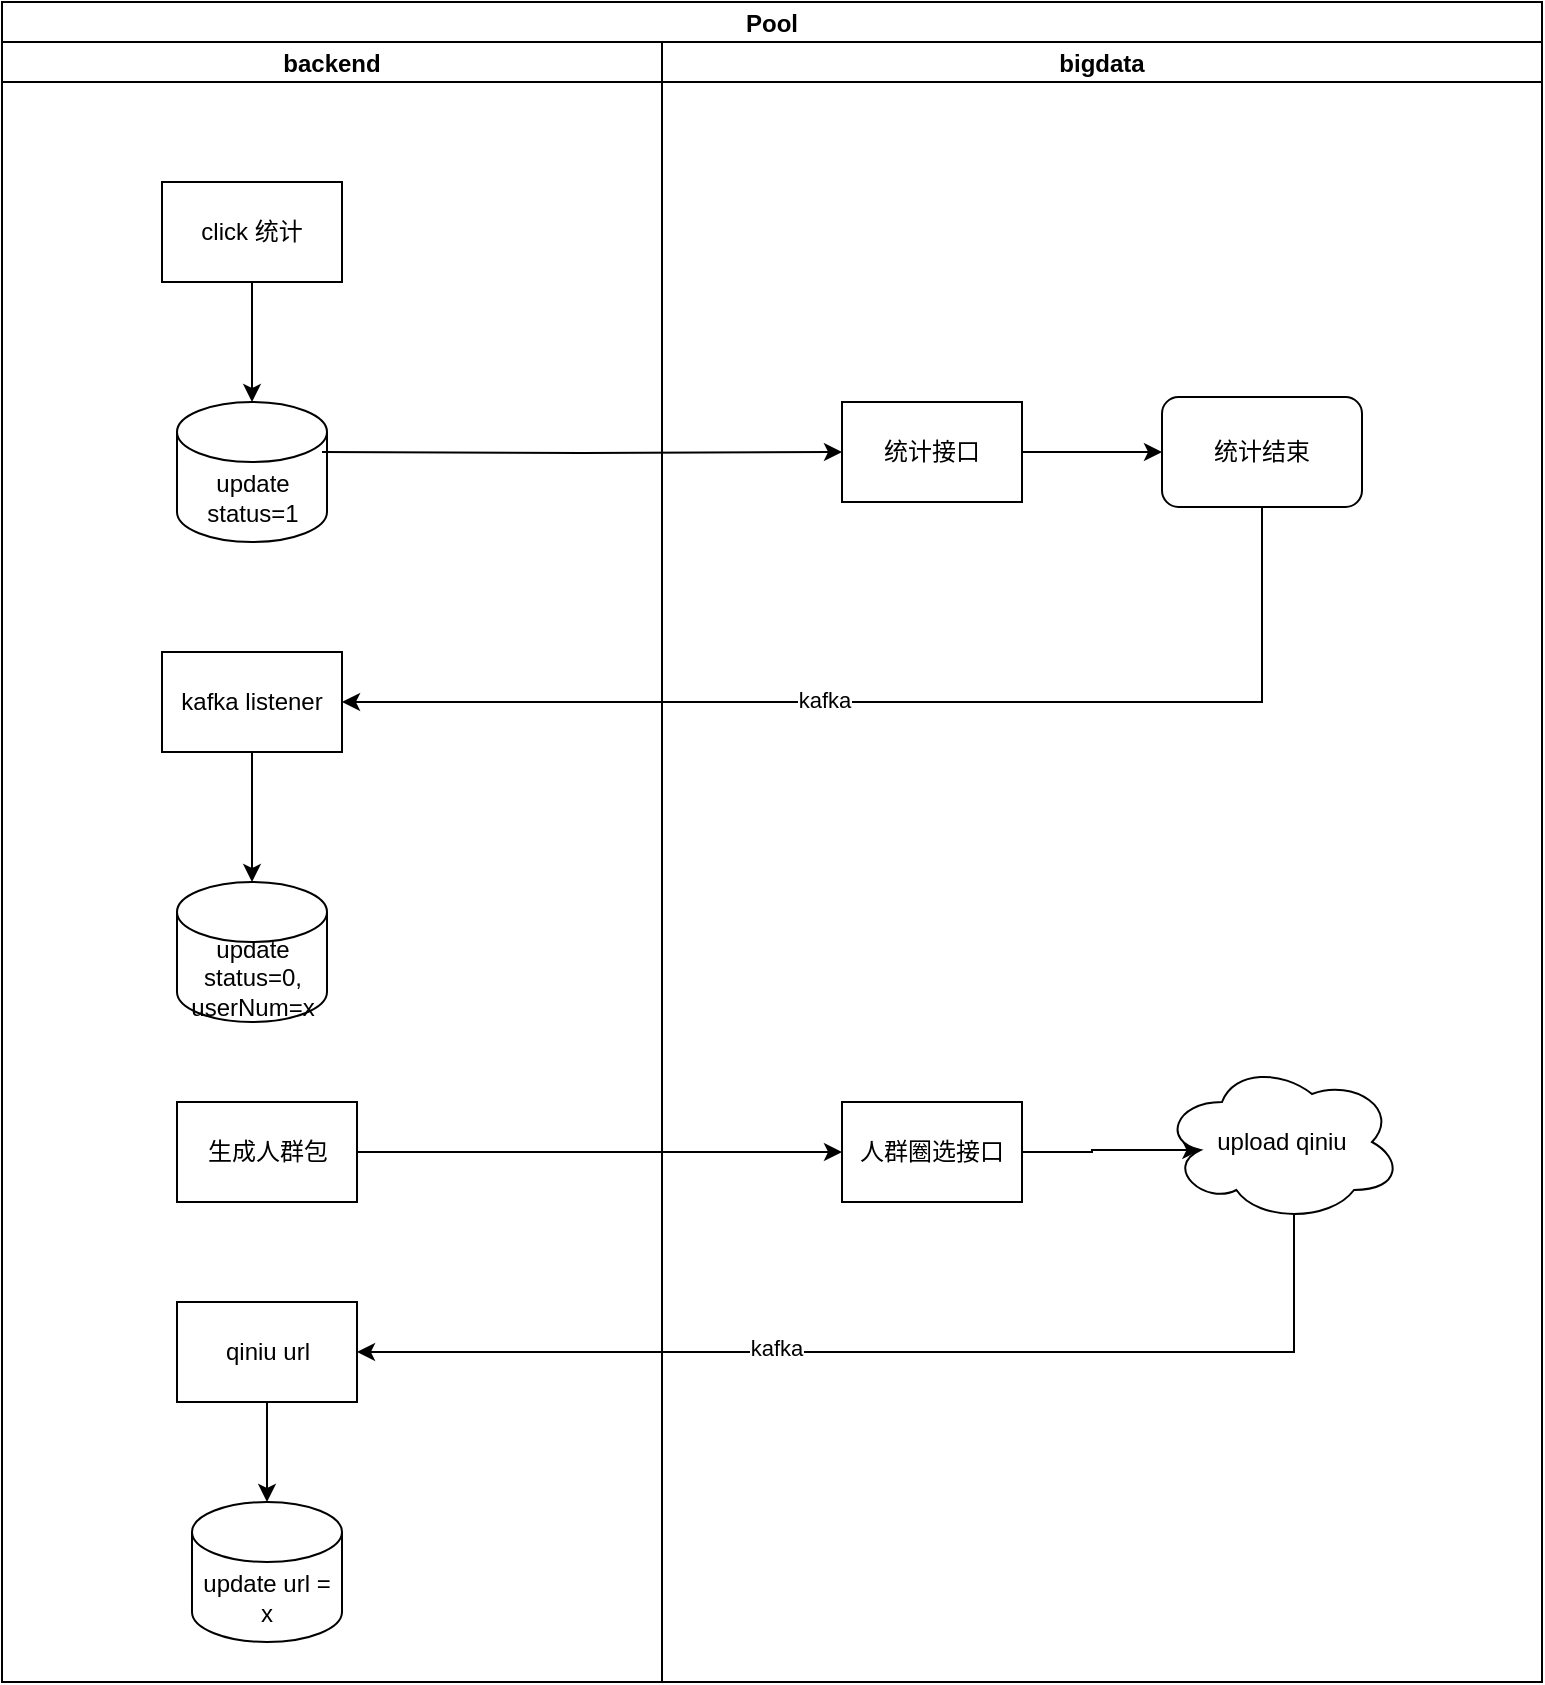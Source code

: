 <mxfile version="20.2.7" type="github">
  <diagram id="wvNanrkGw8UoUiy7fsfP" name="第 1 页">
    <mxGraphModel dx="1635" dy="804" grid="1" gridSize="10" guides="1" tooltips="1" connect="1" arrows="1" fold="1" page="1" pageScale="1" pageWidth="827" pageHeight="1169" math="0" shadow="0">
      <root>
        <mxCell id="0" />
        <mxCell id="1" parent="0" />
        <mxCell id="e1_YcWAHGh3l0eOAa4rq-5" value="Pool" style="swimlane;childLayout=stackLayout;resizeParent=1;resizeParentMax=0;startSize=20;" vertex="1" parent="1">
          <mxGeometry x="180" y="300" width="770" height="840" as="geometry" />
        </mxCell>
        <mxCell id="e1_YcWAHGh3l0eOAa4rq-17" style="edgeStyle=orthogonalEdgeStyle;rounded=0;orthogonalLoop=1;jettySize=auto;html=1;entryX=1;entryY=0.5;entryDx=0;entryDy=0;exitX=0.5;exitY=1;exitDx=0;exitDy=0;" edge="1" parent="e1_YcWAHGh3l0eOAa4rq-5" source="e1_YcWAHGh3l0eOAa4rq-14" target="e1_YcWAHGh3l0eOAa4rq-16">
          <mxGeometry relative="1" as="geometry" />
        </mxCell>
        <mxCell id="e1_YcWAHGh3l0eOAa4rq-19" value="kafka" style="edgeLabel;html=1;align=center;verticalAlign=middle;resizable=0;points=[];" vertex="1" connectable="0" parent="e1_YcWAHGh3l0eOAa4rq-17">
          <mxGeometry x="0.135" y="-1" relative="1" as="geometry">
            <mxPoint as="offset" />
          </mxGeometry>
        </mxCell>
        <mxCell id="e1_YcWAHGh3l0eOAa4rq-6" value="backend" style="swimlane;startSize=20;" vertex="1" parent="e1_YcWAHGh3l0eOAa4rq-5">
          <mxGeometry y="20" width="330" height="820" as="geometry" />
        </mxCell>
        <mxCell id="e1_YcWAHGh3l0eOAa4rq-24" style="edgeStyle=orthogonalEdgeStyle;rounded=0;orthogonalLoop=1;jettySize=auto;html=1;entryX=0.5;entryY=0;entryDx=0;entryDy=0;entryPerimeter=0;" edge="1" parent="e1_YcWAHGh3l0eOAa4rq-6" source="e1_YcWAHGh3l0eOAa4rq-9" target="e1_YcWAHGh3l0eOAa4rq-23">
          <mxGeometry relative="1" as="geometry" />
        </mxCell>
        <mxCell id="e1_YcWAHGh3l0eOAa4rq-9" value="click 统计" style="rounded=0;whiteSpace=wrap;html=1;" vertex="1" parent="e1_YcWAHGh3l0eOAa4rq-6">
          <mxGeometry x="80" y="70" width="90" height="50" as="geometry" />
        </mxCell>
        <mxCell id="e1_YcWAHGh3l0eOAa4rq-21" style="edgeStyle=orthogonalEdgeStyle;rounded=0;orthogonalLoop=1;jettySize=auto;html=1;entryX=0.5;entryY=0;entryDx=0;entryDy=0;entryPerimeter=0;" edge="1" parent="e1_YcWAHGh3l0eOAa4rq-6" source="e1_YcWAHGh3l0eOAa4rq-16" target="e1_YcWAHGh3l0eOAa4rq-20">
          <mxGeometry relative="1" as="geometry" />
        </mxCell>
        <mxCell id="e1_YcWAHGh3l0eOAa4rq-16" value="kafka listener" style="rounded=0;whiteSpace=wrap;html=1;" vertex="1" parent="e1_YcWAHGh3l0eOAa4rq-6">
          <mxGeometry x="80" y="305" width="90" height="50" as="geometry" />
        </mxCell>
        <mxCell id="e1_YcWAHGh3l0eOAa4rq-20" value="update status=0, userNum=x" style="shape=cylinder3;whiteSpace=wrap;html=1;boundedLbl=1;backgroundOutline=1;size=15;" vertex="1" parent="e1_YcWAHGh3l0eOAa4rq-6">
          <mxGeometry x="87.5" y="420" width="75" height="70" as="geometry" />
        </mxCell>
        <mxCell id="e1_YcWAHGh3l0eOAa4rq-23" value="update status=1" style="shape=cylinder3;whiteSpace=wrap;html=1;boundedLbl=1;backgroundOutline=1;size=15;" vertex="1" parent="e1_YcWAHGh3l0eOAa4rq-6">
          <mxGeometry x="87.5" y="180" width="75" height="70" as="geometry" />
        </mxCell>
        <mxCell id="e1_YcWAHGh3l0eOAa4rq-25" value="生成人群包" style="rounded=0;whiteSpace=wrap;html=1;" vertex="1" parent="e1_YcWAHGh3l0eOAa4rq-6">
          <mxGeometry x="87.5" y="530" width="90" height="50" as="geometry" />
        </mxCell>
        <mxCell id="e1_YcWAHGh3l0eOAa4rq-34" style="edgeStyle=orthogonalEdgeStyle;rounded=0;orthogonalLoop=1;jettySize=auto;html=1;" edge="1" parent="e1_YcWAHGh3l0eOAa4rq-6" source="e1_YcWAHGh3l0eOAa4rq-30" target="e1_YcWAHGh3l0eOAa4rq-33">
          <mxGeometry relative="1" as="geometry" />
        </mxCell>
        <mxCell id="e1_YcWAHGh3l0eOAa4rq-30" value="qiniu url" style="rounded=0;whiteSpace=wrap;html=1;" vertex="1" parent="e1_YcWAHGh3l0eOAa4rq-6">
          <mxGeometry x="87.5" y="630" width="90" height="50" as="geometry" />
        </mxCell>
        <mxCell id="e1_YcWAHGh3l0eOAa4rq-33" value="update url = x" style="shape=cylinder3;whiteSpace=wrap;html=1;boundedLbl=1;backgroundOutline=1;size=15;" vertex="1" parent="e1_YcWAHGh3l0eOAa4rq-6">
          <mxGeometry x="95" y="730" width="75" height="70" as="geometry" />
        </mxCell>
        <mxCell id="e1_YcWAHGh3l0eOAa4rq-12" value="" style="edgeStyle=orthogonalEdgeStyle;rounded=0;orthogonalLoop=1;jettySize=auto;html=1;" edge="1" parent="e1_YcWAHGh3l0eOAa4rq-5" target="e1_YcWAHGh3l0eOAa4rq-10">
          <mxGeometry relative="1" as="geometry">
            <mxPoint x="160" y="225" as="sourcePoint" />
          </mxGeometry>
        </mxCell>
        <mxCell id="e1_YcWAHGh3l0eOAa4rq-27" style="edgeStyle=orthogonalEdgeStyle;rounded=0;orthogonalLoop=1;jettySize=auto;html=1;" edge="1" parent="e1_YcWAHGh3l0eOAa4rq-5" source="e1_YcWAHGh3l0eOAa4rq-25" target="e1_YcWAHGh3l0eOAa4rq-26">
          <mxGeometry relative="1" as="geometry" />
        </mxCell>
        <mxCell id="e1_YcWAHGh3l0eOAa4rq-7" value="bigdata" style="swimlane;startSize=20;" vertex="1" parent="e1_YcWAHGh3l0eOAa4rq-5">
          <mxGeometry x="330" y="20" width="440" height="820" as="geometry" />
        </mxCell>
        <mxCell id="e1_YcWAHGh3l0eOAa4rq-10" value="统计接口" style="rounded=0;whiteSpace=wrap;html=1;" vertex="1" parent="e1_YcWAHGh3l0eOAa4rq-7">
          <mxGeometry x="90" y="180" width="90" height="50" as="geometry" />
        </mxCell>
        <mxCell id="e1_YcWAHGh3l0eOAa4rq-14" value="统计结束" style="rounded=1;whiteSpace=wrap;html=1;" vertex="1" parent="e1_YcWAHGh3l0eOAa4rq-7">
          <mxGeometry x="250" y="177.5" width="100" height="55" as="geometry" />
        </mxCell>
        <mxCell id="e1_YcWAHGh3l0eOAa4rq-13" style="edgeStyle=orthogonalEdgeStyle;rounded=0;orthogonalLoop=1;jettySize=auto;html=1;entryX=0;entryY=0.5;entryDx=0;entryDy=0;" edge="1" parent="e1_YcWAHGh3l0eOAa4rq-7" source="e1_YcWAHGh3l0eOAa4rq-10" target="e1_YcWAHGh3l0eOAa4rq-14">
          <mxGeometry relative="1" as="geometry">
            <mxPoint x="153" y="300" as="targetPoint" />
            <Array as="points" />
          </mxGeometry>
        </mxCell>
        <mxCell id="e1_YcWAHGh3l0eOAa4rq-29" style="edgeStyle=orthogonalEdgeStyle;rounded=0;orthogonalLoop=1;jettySize=auto;html=1;entryX=0.16;entryY=0.55;entryDx=0;entryDy=0;entryPerimeter=0;" edge="1" parent="e1_YcWAHGh3l0eOAa4rq-7" source="e1_YcWAHGh3l0eOAa4rq-26" target="e1_YcWAHGh3l0eOAa4rq-28">
          <mxGeometry relative="1" as="geometry" />
        </mxCell>
        <mxCell id="e1_YcWAHGh3l0eOAa4rq-26" value="人群圈选接口" style="rounded=0;whiteSpace=wrap;html=1;" vertex="1" parent="e1_YcWAHGh3l0eOAa4rq-7">
          <mxGeometry x="90" y="530" width="90" height="50" as="geometry" />
        </mxCell>
        <mxCell id="e1_YcWAHGh3l0eOAa4rq-28" value="upload qiniu" style="ellipse;shape=cloud;whiteSpace=wrap;html=1;" vertex="1" parent="e1_YcWAHGh3l0eOAa4rq-7">
          <mxGeometry x="250" y="510" width="120" height="80" as="geometry" />
        </mxCell>
        <mxCell id="e1_YcWAHGh3l0eOAa4rq-32" style="edgeStyle=orthogonalEdgeStyle;rounded=0;orthogonalLoop=1;jettySize=auto;html=1;entryX=1;entryY=0.5;entryDx=0;entryDy=0;exitX=0.55;exitY=0.95;exitDx=0;exitDy=0;exitPerimeter=0;" edge="1" parent="e1_YcWAHGh3l0eOAa4rq-5" source="e1_YcWAHGh3l0eOAa4rq-28" target="e1_YcWAHGh3l0eOAa4rq-30">
          <mxGeometry relative="1" as="geometry">
            <Array as="points">
              <mxPoint x="646" y="675" />
            </Array>
          </mxGeometry>
        </mxCell>
        <mxCell id="e1_YcWAHGh3l0eOAa4rq-35" value="kafka" style="edgeLabel;html=1;align=center;verticalAlign=middle;resizable=0;points=[];" vertex="1" connectable="0" parent="e1_YcWAHGh3l0eOAa4rq-32">
          <mxGeometry x="0.22" y="-2" relative="1" as="geometry">
            <mxPoint as="offset" />
          </mxGeometry>
        </mxCell>
      </root>
    </mxGraphModel>
  </diagram>
</mxfile>
